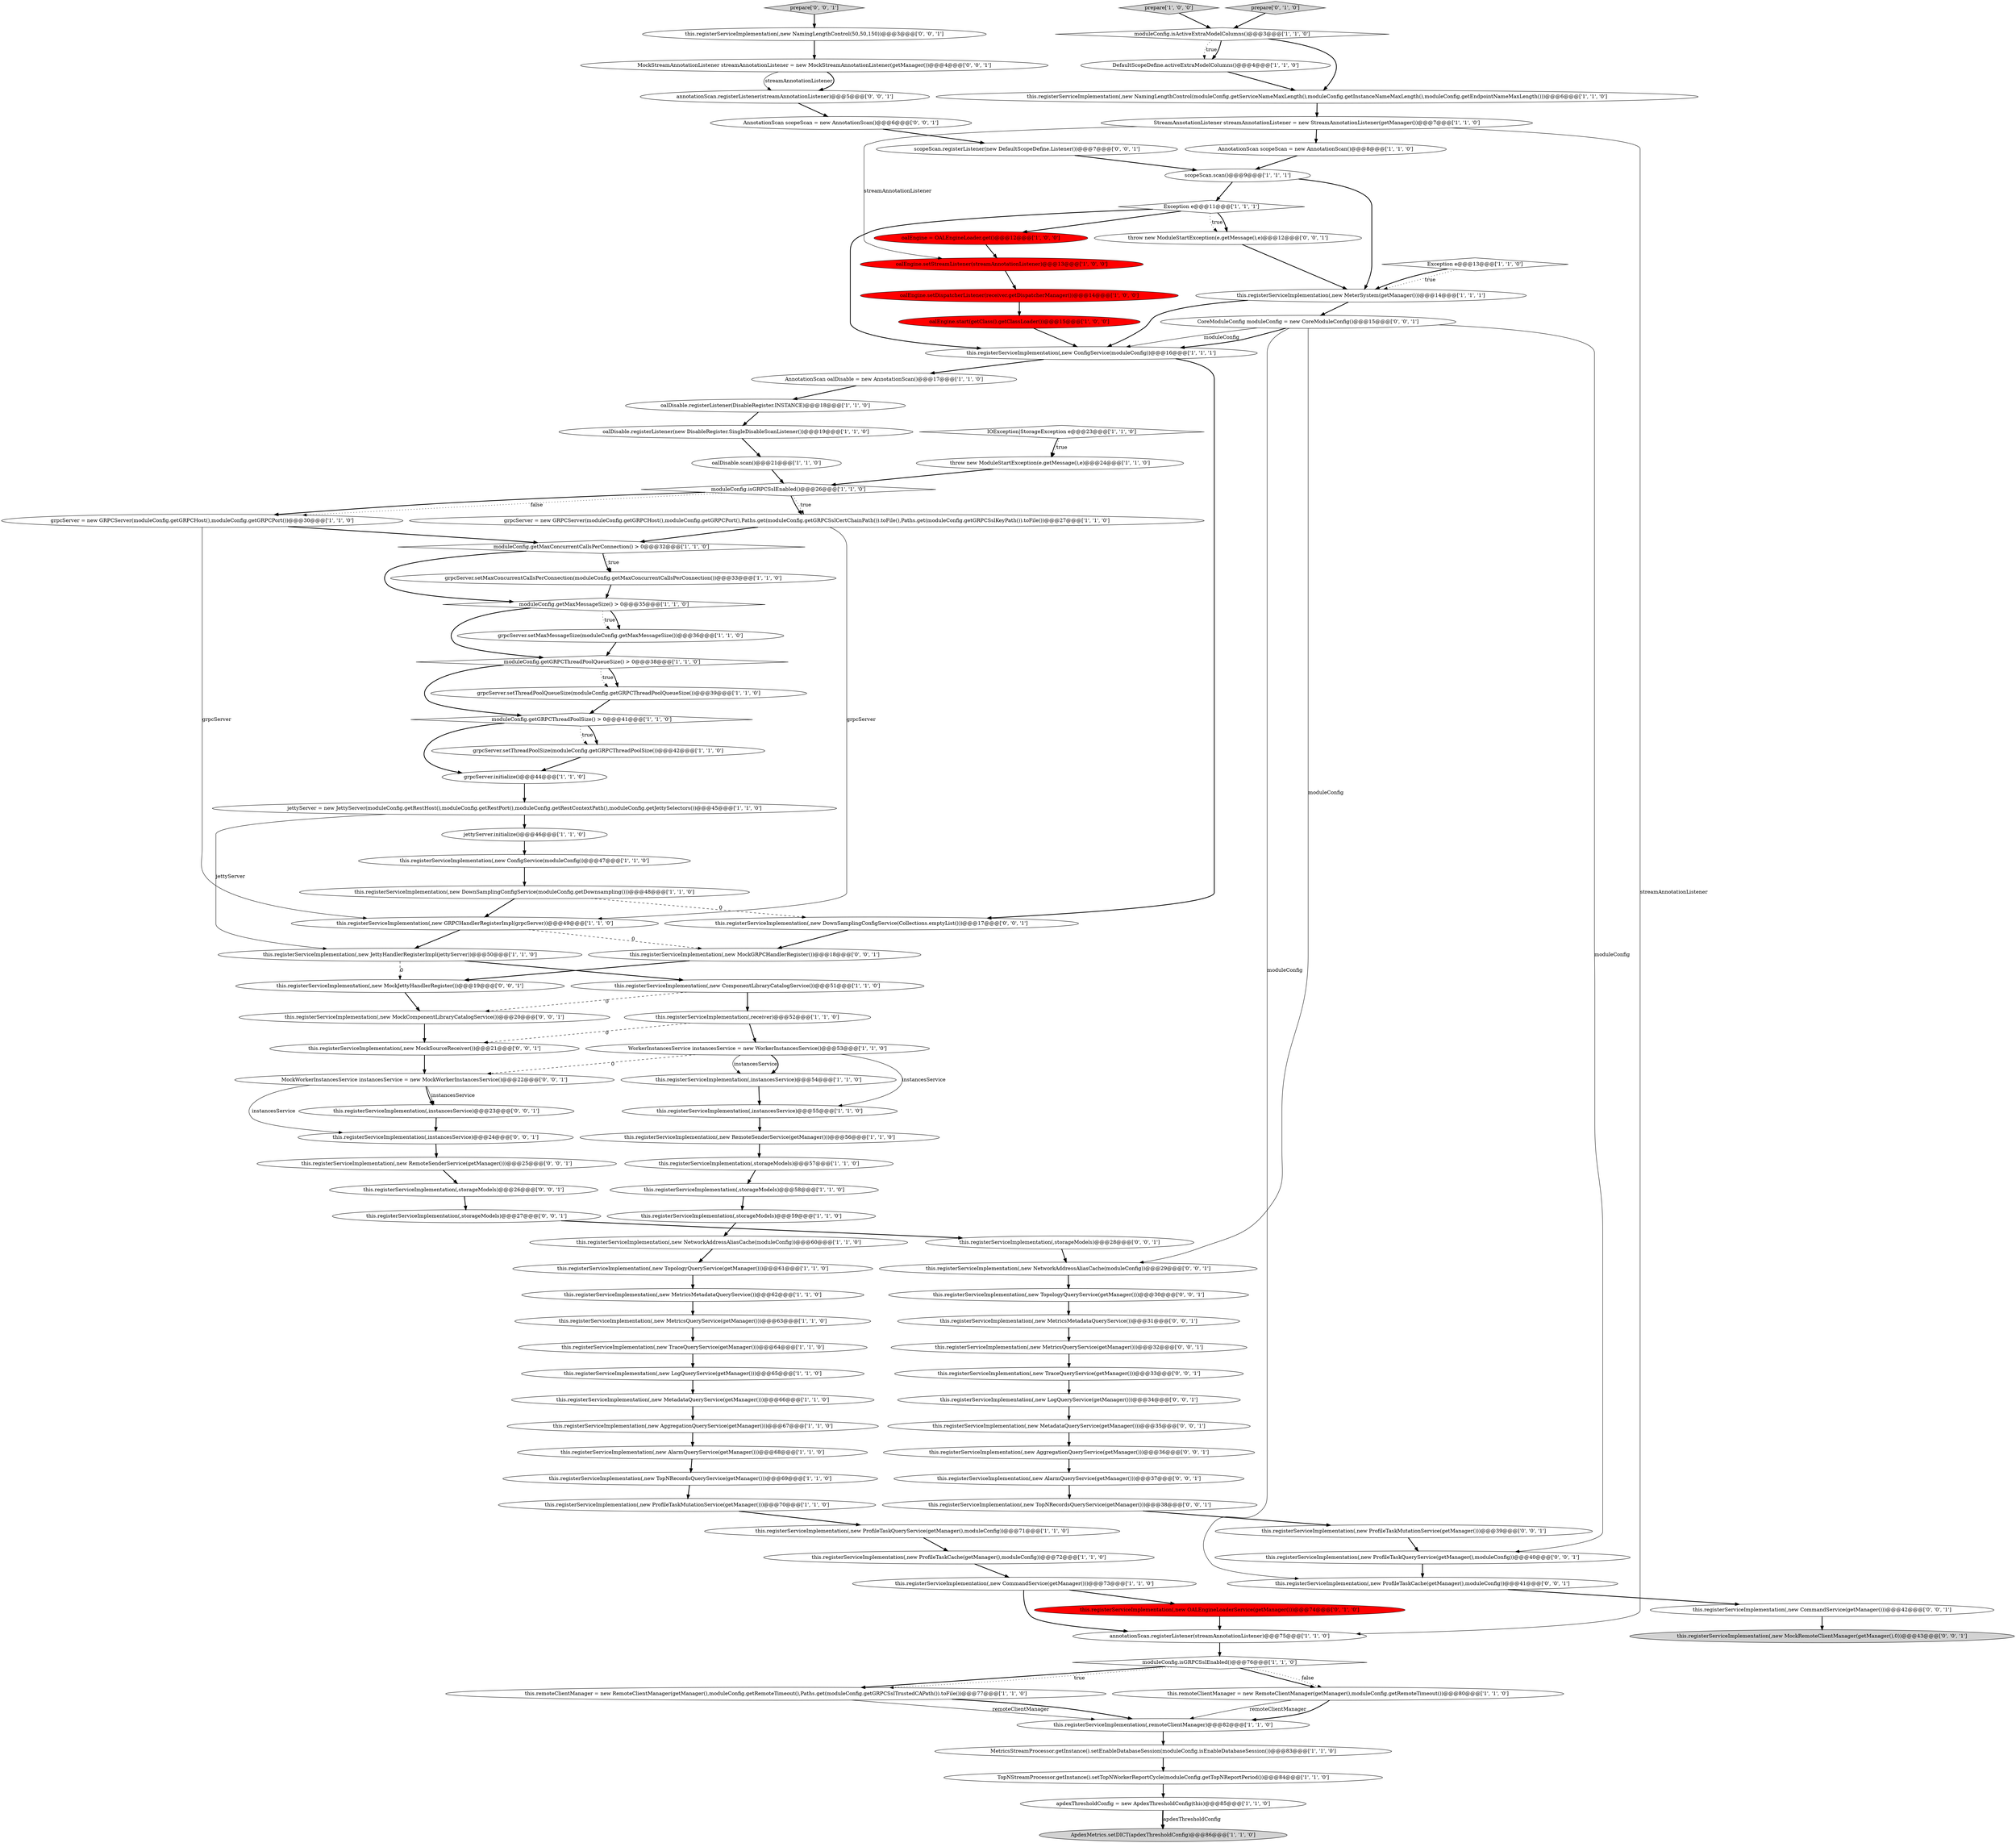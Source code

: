 digraph {
36 [style = filled, label = "scopeScan.scan()@@@9@@@['1', '1', '1']", fillcolor = white, shape = ellipse image = "AAA0AAABBB1BBB"];
37 [style = filled, label = "this.registerServiceImplementation(,new AlarmQueryService(getManager()))@@@68@@@['1', '1', '0']", fillcolor = white, shape = ellipse image = "AAA0AAABBB1BBB"];
11 [style = filled, label = "jettyServer.initialize()@@@46@@@['1', '1', '0']", fillcolor = white, shape = ellipse image = "AAA0AAABBB1BBB"];
101 [style = filled, label = "this.registerServiceImplementation(,storageModels)@@@27@@@['0', '0', '1']", fillcolor = white, shape = ellipse image = "AAA0AAABBB3BBB"];
55 [style = filled, label = "WorkerInstancesService instancesService = new WorkerInstancesService()@@@53@@@['1', '1', '0']", fillcolor = white, shape = ellipse image = "AAA0AAABBB1BBB"];
16 [style = filled, label = "moduleConfig.isActiveExtraModelColumns()@@@3@@@['1', '1', '0']", fillcolor = white, shape = diamond image = "AAA0AAABBB1BBB"];
19 [style = filled, label = "this.registerServiceImplementation(,new MetadataQueryService(getManager()))@@@66@@@['1', '1', '0']", fillcolor = white, shape = ellipse image = "AAA0AAABBB1BBB"];
9 [style = filled, label = "oalEngine = OALEngineLoader.get()@@@12@@@['1', '0', '0']", fillcolor = red, shape = ellipse image = "AAA1AAABBB1BBB"];
84 [style = filled, label = "this.registerServiceImplementation(,new MockRemoteClientManager(getManager(),0))@@@43@@@['0', '0', '1']", fillcolor = lightgray, shape = ellipse image = "AAA0AAABBB3BBB"];
1 [style = filled, label = "this.registerServiceImplementation(,new DownSamplingConfigService(moduleConfig.getDownsampling()))@@@48@@@['1', '1', '0']", fillcolor = white, shape = ellipse image = "AAA0AAABBB1BBB"];
40 [style = filled, label = "this.registerServiceImplementation(,new ProfileTaskMutationService(getManager()))@@@70@@@['1', '1', '0']", fillcolor = white, shape = ellipse image = "AAA0AAABBB1BBB"];
15 [style = filled, label = "this.registerServiceImplementation(,new MeterSystem(getManager()))@@@14@@@['1', '1', '1']", fillcolor = white, shape = ellipse image = "AAA0AAABBB1BBB"];
90 [style = filled, label = "MockWorkerInstancesService instancesService = new MockWorkerInstancesService()@@@22@@@['0', '0', '1']", fillcolor = white, shape = ellipse image = "AAA0AAABBB3BBB"];
38 [style = filled, label = "jettyServer = new JettyServer(moduleConfig.getRestHost(),moduleConfig.getRestPort(),moduleConfig.getRestContextPath(),moduleConfig.getJettySelectors())@@@45@@@['1', '1', '0']", fillcolor = white, shape = ellipse image = "AAA0AAABBB1BBB"];
57 [style = filled, label = "moduleConfig.isGRPCSslEnabled()@@@76@@@['1', '1', '0']", fillcolor = white, shape = diamond image = "AAA0AAABBB1BBB"];
77 [style = filled, label = "this.registerServiceImplementation(,new TraceQueryService(getManager()))@@@33@@@['0', '0', '1']", fillcolor = white, shape = ellipse image = "AAA0AAABBB3BBB"];
87 [style = filled, label = "CoreModuleConfig moduleConfig = new CoreModuleConfig()@@@15@@@['0', '0', '1']", fillcolor = white, shape = ellipse image = "AAA0AAABBB3BBB"];
63 [style = filled, label = "DefaultScopeDefine.activeExtraModelColumns()@@@4@@@['1', '1', '0']", fillcolor = white, shape = ellipse image = "AAA0AAABBB1BBB"];
20 [style = filled, label = "grpcServer = new GRPCServer(moduleConfig.getGRPCHost(),moduleConfig.getGRPCPort(),Paths.get(moduleConfig.getGRPCSslCertChainPath()).toFile(),Paths.get(moduleConfig.getGRPCSslKeyPath()).toFile())@@@27@@@['1', '1', '0']", fillcolor = white, shape = ellipse image = "AAA0AAABBB1BBB"];
43 [style = filled, label = "Exception e@@@13@@@['1', '1', '0']", fillcolor = white, shape = diamond image = "AAA0AAABBB1BBB"];
52 [style = filled, label = "this.registerServiceImplementation(,new TraceQueryService(getManager()))@@@64@@@['1', '1', '0']", fillcolor = white, shape = ellipse image = "AAA0AAABBB1BBB"];
46 [style = filled, label = "this.registerServiceImplementation(,new ConfigService(moduleConfig))@@@16@@@['1', '1', '1']", fillcolor = white, shape = ellipse image = "AAA0AAABBB1BBB"];
56 [style = filled, label = "this.registerServiceImplementation(,new ProfileTaskQueryService(getManager(),moduleConfig))@@@71@@@['1', '1', '0']", fillcolor = white, shape = ellipse image = "AAA0AAABBB1BBB"];
67 [style = filled, label = "ApdexMetrics.setDICT(apdexThresholdConfig)@@@86@@@['1', '1', '0']", fillcolor = lightgray, shape = ellipse image = "AAA0AAABBB1BBB"];
98 [style = filled, label = "this.registerServiceImplementation(,new MockJettyHandlerRegister())@@@19@@@['0', '0', '1']", fillcolor = white, shape = ellipse image = "AAA0AAABBB3BBB"];
103 [style = filled, label = "this.registerServiceImplementation(,new LogQueryService(getManager()))@@@34@@@['0', '0', '1']", fillcolor = white, shape = ellipse image = "AAA0AAABBB3BBB"];
0 [style = filled, label = "this.remoteClientManager = new RemoteClientManager(getManager(),moduleConfig.getRemoteTimeout(),Paths.get(moduleConfig.getGRPCSslTrustedCAPath()).toFile())@@@77@@@['1', '1', '0']", fillcolor = white, shape = ellipse image = "AAA0AAABBB1BBB"];
62 [style = filled, label = "AnnotationScan oalDisable = new AnnotationScan()@@@17@@@['1', '1', '0']", fillcolor = white, shape = ellipse image = "AAA0AAABBB1BBB"];
102 [style = filled, label = "this.registerServiceImplementation(,new DownSamplingConfigService(Collections.emptyList()))@@@17@@@['0', '0', '1']", fillcolor = white, shape = ellipse image = "AAA0AAABBB3BBB"];
13 [style = filled, label = "AnnotationScan scopeScan = new AnnotationScan()@@@8@@@['1', '1', '0']", fillcolor = white, shape = ellipse image = "AAA0AAABBB1BBB"];
69 [style = filled, label = "this.registerServiceImplementation(,storageModels)@@@59@@@['1', '1', '0']", fillcolor = white, shape = ellipse image = "AAA0AAABBB1BBB"];
23 [style = filled, label = "moduleConfig.getMaxConcurrentCallsPerConnection() > 0@@@32@@@['1', '1', '0']", fillcolor = white, shape = diamond image = "AAA0AAABBB1BBB"];
71 [style = filled, label = "prepare['0', '1', '0']", fillcolor = lightgray, shape = diamond image = "AAA0AAABBB2BBB"];
99 [style = filled, label = "this.registerServiceImplementation(,new MockComponentLibraryCatalogService())@@@20@@@['0', '0', '1']", fillcolor = white, shape = ellipse image = "AAA0AAABBB3BBB"];
92 [style = filled, label = "this.registerServiceImplementation(,instancesService)@@@24@@@['0', '0', '1']", fillcolor = white, shape = ellipse image = "AAA0AAABBB3BBB"];
106 [style = filled, label = "this.registerServiceImplementation(,new AggregationQueryService(getManager()))@@@36@@@['0', '0', '1']", fillcolor = white, shape = ellipse image = "AAA0AAABBB3BBB"];
61 [style = filled, label = "this.registerServiceImplementation(,new RemoteSenderService(getManager()))@@@56@@@['1', '1', '0']", fillcolor = white, shape = ellipse image = "AAA0AAABBB1BBB"];
10 [style = filled, label = "this.registerServiceImplementation(,instancesService)@@@55@@@['1', '1', '0']", fillcolor = white, shape = ellipse image = "AAA0AAABBB1BBB"];
35 [style = filled, label = "moduleConfig.getGRPCThreadPoolQueueSize() > 0@@@38@@@['1', '1', '0']", fillcolor = white, shape = diamond image = "AAA0AAABBB1BBB"];
18 [style = filled, label = "moduleConfig.getGRPCThreadPoolSize() > 0@@@41@@@['1', '1', '0']", fillcolor = white, shape = diamond image = "AAA0AAABBB1BBB"];
72 [style = filled, label = "this.registerServiceImplementation(,new OALEngineLoaderService(getManager()))@@@74@@@['0', '1', '0']", fillcolor = red, shape = ellipse image = "AAA1AAABBB2BBB"];
49 [style = filled, label = "this.registerServiceImplementation(,new TopologyQueryService(getManager()))@@@61@@@['1', '1', '0']", fillcolor = white, shape = ellipse image = "AAA0AAABBB1BBB"];
12 [style = filled, label = "annotationScan.registerListener(streamAnnotationListener)@@@75@@@['1', '1', '0']", fillcolor = white, shape = ellipse image = "AAA0AAABBB1BBB"];
54 [style = filled, label = "moduleConfig.getMaxMessageSize() > 0@@@35@@@['1', '1', '0']", fillcolor = white, shape = diamond image = "AAA0AAABBB1BBB"];
75 [style = filled, label = "throw new ModuleStartException(e.getMessage(),e)@@@12@@@['0', '0', '1']", fillcolor = white, shape = ellipse image = "AAA0AAABBB3BBB"];
4 [style = filled, label = "oalEngine.setStreamListener(streamAnnotationListener)@@@13@@@['1', '0', '0']", fillcolor = red, shape = ellipse image = "AAA1AAABBB1BBB"];
29 [style = filled, label = "MetricsStreamProcessor.getInstance().setEnableDatabaseSession(moduleConfig.isEnableDatabaseSession())@@@83@@@['1', '1', '0']", fillcolor = white, shape = ellipse image = "AAA0AAABBB1BBB"];
85 [style = filled, label = "this.registerServiceImplementation(,new ProfileTaskMutationService(getManager()))@@@39@@@['0', '0', '1']", fillcolor = white, shape = ellipse image = "AAA0AAABBB3BBB"];
93 [style = filled, label = "this.registerServiceImplementation(,new MockGRPCHandlerRegister())@@@18@@@['0', '0', '1']", fillcolor = white, shape = ellipse image = "AAA0AAABBB3BBB"];
41 [style = filled, label = "this.registerServiceImplementation(,new MetricsQueryService(getManager()))@@@63@@@['1', '1', '0']", fillcolor = white, shape = ellipse image = "AAA0AAABBB1BBB"];
6 [style = filled, label = "IOException|StorageException e@@@23@@@['1', '1', '0']", fillcolor = white, shape = diamond image = "AAA0AAABBB1BBB"];
59 [style = filled, label = "this.registerServiceImplementation(,new NamingLengthControl(moduleConfig.getServiceNameMaxLength(),moduleConfig.getInstanceNameMaxLength(),moduleConfig.getEndpointNameMaxLength()))@@@6@@@['1', '1', '0']", fillcolor = white, shape = ellipse image = "AAA0AAABBB1BBB"];
80 [style = filled, label = "this.registerServiceImplementation(,new ProfileTaskQueryService(getManager(),moduleConfig))@@@40@@@['0', '0', '1']", fillcolor = white, shape = ellipse image = "AAA0AAABBB3BBB"];
24 [style = filled, label = "grpcServer.setMaxMessageSize(moduleConfig.getMaxMessageSize())@@@36@@@['1', '1', '0']", fillcolor = white, shape = ellipse image = "AAA0AAABBB1BBB"];
8 [style = filled, label = "this.registerServiceImplementation(,remoteClientManager)@@@82@@@['1', '1', '0']", fillcolor = white, shape = ellipse image = "AAA0AAABBB1BBB"];
47 [style = filled, label = "this.registerServiceImplementation(,new TopNRecordsQueryService(getManager()))@@@69@@@['1', '1', '0']", fillcolor = white, shape = ellipse image = "AAA0AAABBB1BBB"];
5 [style = filled, label = "this.registerServiceImplementation(,new AggregationQueryService(getManager()))@@@67@@@['1', '1', '0']", fillcolor = white, shape = ellipse image = "AAA0AAABBB1BBB"];
89 [style = filled, label = "this.registerServiceImplementation(,new ProfileTaskCache(getManager(),moduleConfig))@@@41@@@['0', '0', '1']", fillcolor = white, shape = ellipse image = "AAA0AAABBB3BBB"];
28 [style = filled, label = "this.registerServiceImplementation(,receiver)@@@52@@@['1', '1', '0']", fillcolor = white, shape = ellipse image = "AAA0AAABBB1BBB"];
51 [style = filled, label = "TopNStreamProcessor.getInstance().setTopNWorkerReportCycle(moduleConfig.getTopNReportPeriod())@@@84@@@['1', '1', '0']", fillcolor = white, shape = ellipse image = "AAA0AAABBB1BBB"];
73 [style = filled, label = "this.registerServiceImplementation(,new MetricsQueryService(getManager()))@@@32@@@['0', '0', '1']", fillcolor = white, shape = ellipse image = "AAA0AAABBB3BBB"];
39 [style = filled, label = "this.registerServiceImplementation(,new MetricsMetadataQueryService())@@@62@@@['1', '1', '0']", fillcolor = white, shape = ellipse image = "AAA0AAABBB1BBB"];
79 [style = filled, label = "this.registerServiceImplementation(,new MockSourceReceiver())@@@21@@@['0', '0', '1']", fillcolor = white, shape = ellipse image = "AAA0AAABBB3BBB"];
14 [style = filled, label = "this.registerServiceImplementation(,new LogQueryService(getManager()))@@@65@@@['1', '1', '0']", fillcolor = white, shape = ellipse image = "AAA0AAABBB1BBB"];
65 [style = filled, label = "grpcServer.setMaxConcurrentCallsPerConnection(moduleConfig.getMaxConcurrentCallsPerConnection())@@@33@@@['1', '1', '0']", fillcolor = white, shape = ellipse image = "AAA0AAABBB1BBB"];
107 [style = filled, label = "this.registerServiceImplementation(,storageModels)@@@26@@@['0', '0', '1']", fillcolor = white, shape = ellipse image = "AAA0AAABBB3BBB"];
7 [style = filled, label = "this.registerServiceImplementation(,new CommandService(getManager()))@@@73@@@['1', '1', '0']", fillcolor = white, shape = ellipse image = "AAA0AAABBB1BBB"];
81 [style = filled, label = "this.registerServiceImplementation(,new TopNRecordsQueryService(getManager()))@@@38@@@['0', '0', '1']", fillcolor = white, shape = ellipse image = "AAA0AAABBB3BBB"];
26 [style = filled, label = "grpcServer.setThreadPoolQueueSize(moduleConfig.getGRPCThreadPoolQueueSize())@@@39@@@['1', '1', '0']", fillcolor = white, shape = ellipse image = "AAA0AAABBB1BBB"];
27 [style = filled, label = "oalEngine.start(getClass().getClassLoader())@@@15@@@['1', '0', '0']", fillcolor = red, shape = ellipse image = "AAA1AAABBB1BBB"];
78 [style = filled, label = "MockStreamAnnotationListener streamAnnotationListener = new MockStreamAnnotationListener(getManager())@@@4@@@['0', '0', '1']", fillcolor = white, shape = ellipse image = "AAA0AAABBB3BBB"];
21 [style = filled, label = "grpcServer.setThreadPoolSize(moduleConfig.getGRPCThreadPoolSize())@@@42@@@['1', '1', '0']", fillcolor = white, shape = ellipse image = "AAA0AAABBB1BBB"];
86 [style = filled, label = "annotationScan.registerListener(streamAnnotationListener)@@@5@@@['0', '0', '1']", fillcolor = white, shape = ellipse image = "AAA0AAABBB3BBB"];
17 [style = filled, label = "grpcServer = new GRPCServer(moduleConfig.getGRPCHost(),moduleConfig.getGRPCPort())@@@30@@@['1', '1', '0']", fillcolor = white, shape = ellipse image = "AAA0AAABBB1BBB"];
83 [style = filled, label = "this.registerServiceImplementation(,new AlarmQueryService(getManager()))@@@37@@@['0', '0', '1']", fillcolor = white, shape = ellipse image = "AAA0AAABBB3BBB"];
25 [style = filled, label = "oalDisable.registerListener(new DisableRegister.SingleDisableScanListener())@@@19@@@['1', '1', '0']", fillcolor = white, shape = ellipse image = "AAA0AAABBB1BBB"];
66 [style = filled, label = "moduleConfig.isGRPCSslEnabled()@@@26@@@['1', '1', '0']", fillcolor = white, shape = diamond image = "AAA0AAABBB1BBB"];
3 [style = filled, label = "grpcServer.initialize()@@@44@@@['1', '1', '0']", fillcolor = white, shape = ellipse image = "AAA0AAABBB1BBB"];
100 [style = filled, label = "this.registerServiceImplementation(,instancesService)@@@23@@@['0', '0', '1']", fillcolor = white, shape = ellipse image = "AAA0AAABBB3BBB"];
68 [style = filled, label = "Exception e@@@11@@@['1', '1', '1']", fillcolor = white, shape = diamond image = "AAA0AAABBB1BBB"];
45 [style = filled, label = "oalDisable.scan()@@@21@@@['1', '1', '0']", fillcolor = white, shape = ellipse image = "AAA0AAABBB1BBB"];
70 [style = filled, label = "this.registerServiceImplementation(,new GRPCHandlerRegisterImpl(grpcServer))@@@49@@@['1', '1', '0']", fillcolor = white, shape = ellipse image = "AAA0AAABBB1BBB"];
22 [style = filled, label = "this.registerServiceImplementation(,new ComponentLibraryCatalogService())@@@51@@@['1', '1', '0']", fillcolor = white, shape = ellipse image = "AAA0AAABBB1BBB"];
97 [style = filled, label = "this.registerServiceImplementation(,new CommandService(getManager()))@@@42@@@['0', '0', '1']", fillcolor = white, shape = ellipse image = "AAA0AAABBB3BBB"];
33 [style = filled, label = "this.registerServiceImplementation(,new ConfigService(moduleConfig))@@@47@@@['1', '1', '0']", fillcolor = white, shape = ellipse image = "AAA0AAABBB1BBB"];
30 [style = filled, label = "this.registerServiceImplementation(,new JettyHandlerRegisterImpl(jettyServer))@@@50@@@['1', '1', '0']", fillcolor = white, shape = ellipse image = "AAA0AAABBB1BBB"];
64 [style = filled, label = "this.registerServiceImplementation(,storageModels)@@@57@@@['1', '1', '0']", fillcolor = white, shape = ellipse image = "AAA0AAABBB1BBB"];
32 [style = filled, label = "this.registerServiceImplementation(,instancesService)@@@54@@@['1', '1', '0']", fillcolor = white, shape = ellipse image = "AAA0AAABBB1BBB"];
2 [style = filled, label = "StreamAnnotationListener streamAnnotationListener = new StreamAnnotationListener(getManager())@@@7@@@['1', '1', '0']", fillcolor = white, shape = ellipse image = "AAA0AAABBB1BBB"];
50 [style = filled, label = "this.remoteClientManager = new RemoteClientManager(getManager(),moduleConfig.getRemoteTimeout())@@@80@@@['1', '1', '0']", fillcolor = white, shape = ellipse image = "AAA0AAABBB1BBB"];
44 [style = filled, label = "this.registerServiceImplementation(,new NetworkAddressAliasCache(moduleConfig))@@@60@@@['1', '1', '0']", fillcolor = white, shape = ellipse image = "AAA0AAABBB1BBB"];
48 [style = filled, label = "this.registerServiceImplementation(,new ProfileTaskCache(getManager(),moduleConfig))@@@72@@@['1', '1', '0']", fillcolor = white, shape = ellipse image = "AAA0AAABBB1BBB"];
94 [style = filled, label = "AnnotationScan scopeScan = new AnnotationScan()@@@6@@@['0', '0', '1']", fillcolor = white, shape = ellipse image = "AAA0AAABBB3BBB"];
60 [style = filled, label = "oalDisable.registerListener(DisableRegister.INSTANCE)@@@18@@@['1', '1', '0']", fillcolor = white, shape = ellipse image = "AAA0AAABBB1BBB"];
42 [style = filled, label = "apdexThresholdConfig = new ApdexThresholdConfig(this)@@@85@@@['1', '1', '0']", fillcolor = white, shape = ellipse image = "AAA0AAABBB1BBB"];
31 [style = filled, label = "throw new ModuleStartException(e.getMessage(),e)@@@24@@@['1', '1', '0']", fillcolor = white, shape = ellipse image = "AAA0AAABBB1BBB"];
105 [style = filled, label = "this.registerServiceImplementation(,new NamingLengthControl(50,50,150))@@@3@@@['0', '0', '1']", fillcolor = white, shape = ellipse image = "AAA0AAABBB3BBB"];
95 [style = filled, label = "this.registerServiceImplementation(,storageModels)@@@28@@@['0', '0', '1']", fillcolor = white, shape = ellipse image = "AAA0AAABBB3BBB"];
34 [style = filled, label = "oalEngine.setDispatcherListener(receiver.getDispatcherManager())@@@14@@@['1', '0', '0']", fillcolor = red, shape = ellipse image = "AAA1AAABBB1BBB"];
104 [style = filled, label = "prepare['0', '0', '1']", fillcolor = lightgray, shape = diamond image = "AAA0AAABBB3BBB"];
74 [style = filled, label = "this.registerServiceImplementation(,new MetadataQueryService(getManager()))@@@35@@@['0', '0', '1']", fillcolor = white, shape = ellipse image = "AAA0AAABBB3BBB"];
88 [style = filled, label = "this.registerServiceImplementation(,new MetricsMetadataQueryService())@@@31@@@['0', '0', '1']", fillcolor = white, shape = ellipse image = "AAA0AAABBB3BBB"];
96 [style = filled, label = "this.registerServiceImplementation(,new NetworkAddressAliasCache(moduleConfig))@@@29@@@['0', '0', '1']", fillcolor = white, shape = ellipse image = "AAA0AAABBB3BBB"];
58 [style = filled, label = "this.registerServiceImplementation(,storageModels)@@@58@@@['1', '1', '0']", fillcolor = white, shape = ellipse image = "AAA0AAABBB1BBB"];
91 [style = filled, label = "scopeScan.registerListener(new DefaultScopeDefine.Listener())@@@7@@@['0', '0', '1']", fillcolor = white, shape = ellipse image = "AAA0AAABBB3BBB"];
53 [style = filled, label = "prepare['1', '0', '0']", fillcolor = lightgray, shape = diamond image = "AAA0AAABBB1BBB"];
82 [style = filled, label = "this.registerServiceImplementation(,new TopologyQueryService(getManager()))@@@30@@@['0', '0', '1']", fillcolor = white, shape = ellipse image = "AAA0AAABBB3BBB"];
76 [style = filled, label = "this.registerServiceImplementation(,new RemoteSenderService(getManager()))@@@25@@@['0', '0', '1']", fillcolor = white, shape = ellipse image = "AAA0AAABBB3BBB"];
18->3 [style = bold, label=""];
6->31 [style = dotted, label="true"];
65->54 [style = bold, label=""];
25->45 [style = bold, label=""];
35->26 [style = dotted, label="true"];
15->87 [style = bold, label=""];
75->15 [style = bold, label=""];
3->38 [style = bold, label=""];
100->92 [style = bold, label=""];
54->24 [style = dotted, label="true"];
61->64 [style = bold, label=""];
7->72 [style = bold, label=""];
107->101 [style = bold, label=""];
0->8 [style = solid, label="remoteClientManager"];
19->5 [style = bold, label=""];
20->70 [style = solid, label="grpcServer"];
55->90 [style = dashed, label="0"];
49->39 [style = bold, label=""];
45->66 [style = bold, label=""];
52->14 [style = bold, label=""];
66->20 [style = bold, label=""];
1->70 [style = bold, label=""];
101->95 [style = bold, label=""];
104->105 [style = bold, label=""];
74->106 [style = bold, label=""];
13->36 [style = bold, label=""];
0->8 [style = bold, label=""];
106->83 [style = bold, label=""];
11->33 [style = bold, label=""];
50->8 [style = solid, label="remoteClientManager"];
42->67 [style = bold, label=""];
90->100 [style = bold, label=""];
87->46 [style = solid, label="moduleConfig"];
29->51 [style = bold, label=""];
28->55 [style = bold, label=""];
5->37 [style = bold, label=""];
87->96 [style = solid, label="moduleConfig"];
21->3 [style = bold, label=""];
91->36 [style = bold, label=""];
90->100 [style = solid, label="instancesService"];
97->84 [style = bold, label=""];
17->70 [style = solid, label="grpcServer"];
68->75 [style = dotted, label="true"];
35->18 [style = bold, label=""];
10->61 [style = bold, label=""];
38->11 [style = bold, label=""];
23->65 [style = bold, label=""];
87->46 [style = bold, label=""];
46->102 [style = bold, label=""];
62->60 [style = bold, label=""];
23->65 [style = dotted, label="true"];
78->86 [style = solid, label="streamAnnotationListener"];
87->80 [style = solid, label="moduleConfig"];
57->0 [style = bold, label=""];
44->49 [style = bold, label=""];
98->99 [style = bold, label=""];
31->66 [style = bold, label=""];
78->86 [style = bold, label=""];
32->10 [style = bold, label=""];
94->91 [style = bold, label=""];
93->98 [style = bold, label=""];
27->46 [style = bold, label=""];
83->81 [style = bold, label=""];
20->23 [style = bold, label=""];
68->9 [style = bold, label=""];
56->48 [style = bold, label=""];
39->41 [style = bold, label=""];
55->32 [style = solid, label="instancesService"];
96->82 [style = bold, label=""];
51->42 [style = bold, label=""];
55->32 [style = bold, label=""];
90->92 [style = solid, label="instancesService"];
57->0 [style = dotted, label="true"];
42->67 [style = solid, label="apdexThresholdConfig"];
2->12 [style = solid, label="streamAnnotationListener"];
38->30 [style = solid, label="jettyServer"];
85->80 [style = bold, label=""];
37->47 [style = bold, label=""];
82->88 [style = bold, label=""];
23->54 [style = bold, label=""];
54->35 [style = bold, label=""];
16->63 [style = dotted, label="true"];
63->59 [style = bold, label=""];
40->56 [style = bold, label=""];
47->40 [style = bold, label=""];
18->21 [style = dotted, label="true"];
72->12 [style = bold, label=""];
14->19 [style = bold, label=""];
22->28 [style = bold, label=""];
1->102 [style = dashed, label="0"];
17->23 [style = bold, label=""];
80->89 [style = bold, label=""];
60->25 [style = bold, label=""];
28->79 [style = dashed, label="0"];
71->16 [style = bold, label=""];
54->24 [style = bold, label=""];
16->63 [style = bold, label=""];
70->30 [style = bold, label=""];
16->59 [style = bold, label=""];
76->107 [style = bold, label=""];
48->7 [style = bold, label=""];
18->21 [style = bold, label=""];
79->90 [style = bold, label=""];
64->58 [style = bold, label=""];
34->27 [style = bold, label=""];
35->26 [style = bold, label=""];
4->34 [style = bold, label=""];
92->76 [style = bold, label=""];
30->22 [style = bold, label=""];
30->98 [style = dashed, label="0"];
68->46 [style = bold, label=""];
81->85 [style = bold, label=""];
57->50 [style = bold, label=""];
7->12 [style = bold, label=""];
24->35 [style = bold, label=""];
43->15 [style = dotted, label="true"];
9->4 [style = bold, label=""];
36->15 [style = bold, label=""];
12->57 [style = bold, label=""];
33->1 [style = bold, label=""];
66->17 [style = dotted, label="false"];
105->78 [style = bold, label=""];
69->44 [style = bold, label=""];
58->69 [style = bold, label=""];
41->52 [style = bold, label=""];
2->13 [style = bold, label=""];
22->99 [style = dashed, label="0"];
2->4 [style = solid, label="streamAnnotationListener"];
36->68 [style = bold, label=""];
55->10 [style = solid, label="instancesService"];
77->103 [style = bold, label=""];
57->50 [style = dotted, label="false"];
6->31 [style = bold, label=""];
66->17 [style = bold, label=""];
86->94 [style = bold, label=""];
89->97 [style = bold, label=""];
43->15 [style = bold, label=""];
99->79 [style = bold, label=""];
103->74 [style = bold, label=""];
102->93 [style = bold, label=""];
68->75 [style = bold, label=""];
95->96 [style = bold, label=""];
59->2 [style = bold, label=""];
50->8 [style = bold, label=""];
15->46 [style = bold, label=""];
53->16 [style = bold, label=""];
70->93 [style = dashed, label="0"];
73->77 [style = bold, label=""];
88->73 [style = bold, label=""];
87->89 [style = solid, label="moduleConfig"];
46->62 [style = bold, label=""];
8->29 [style = bold, label=""];
66->20 [style = dotted, label="true"];
26->18 [style = bold, label=""];
}
